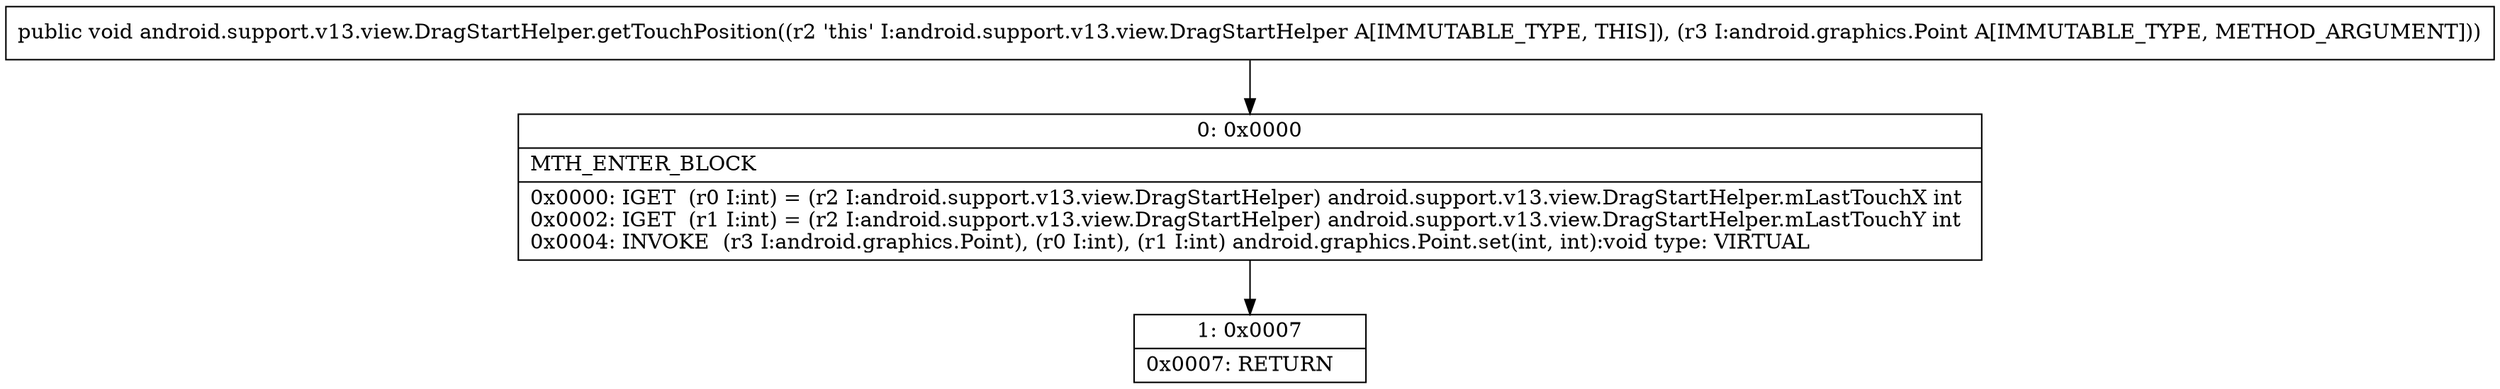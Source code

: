 digraph "CFG forandroid.support.v13.view.DragStartHelper.getTouchPosition(Landroid\/graphics\/Point;)V" {
Node_0 [shape=record,label="{0\:\ 0x0000|MTH_ENTER_BLOCK\l|0x0000: IGET  (r0 I:int) = (r2 I:android.support.v13.view.DragStartHelper) android.support.v13.view.DragStartHelper.mLastTouchX int \l0x0002: IGET  (r1 I:int) = (r2 I:android.support.v13.view.DragStartHelper) android.support.v13.view.DragStartHelper.mLastTouchY int \l0x0004: INVOKE  (r3 I:android.graphics.Point), (r0 I:int), (r1 I:int) android.graphics.Point.set(int, int):void type: VIRTUAL \l}"];
Node_1 [shape=record,label="{1\:\ 0x0007|0x0007: RETURN   \l}"];
MethodNode[shape=record,label="{public void android.support.v13.view.DragStartHelper.getTouchPosition((r2 'this' I:android.support.v13.view.DragStartHelper A[IMMUTABLE_TYPE, THIS]), (r3 I:android.graphics.Point A[IMMUTABLE_TYPE, METHOD_ARGUMENT])) }"];
MethodNode -> Node_0;
Node_0 -> Node_1;
}

